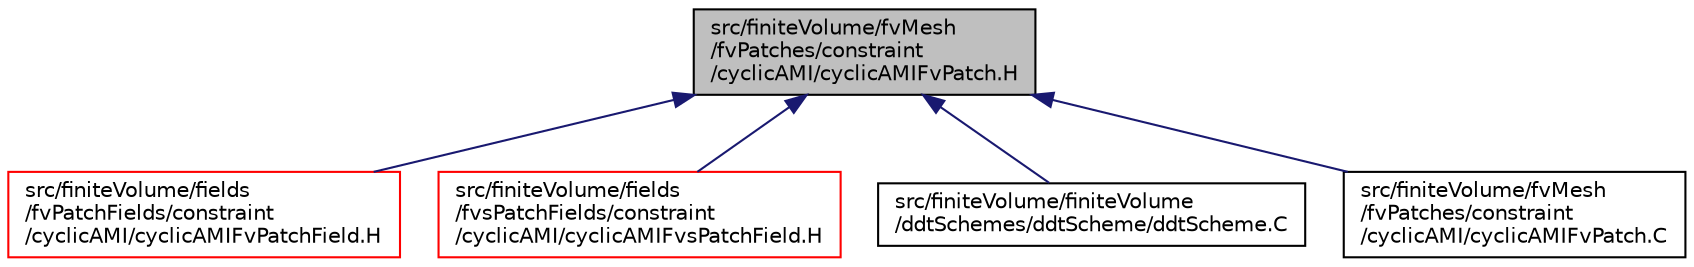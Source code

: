 digraph "src/finiteVolume/fvMesh/fvPatches/constraint/cyclicAMI/cyclicAMIFvPatch.H"
{
  bgcolor="transparent";
  edge [fontname="Helvetica",fontsize="10",labelfontname="Helvetica",labelfontsize="10"];
  node [fontname="Helvetica",fontsize="10",shape=record];
  Node1 [label="src/finiteVolume/fvMesh\l/fvPatches/constraint\l/cyclicAMI/cyclicAMIFvPatch.H",height=0.2,width=0.4,color="black", fillcolor="grey75", style="filled", fontcolor="black"];
  Node1 -> Node2 [dir="back",color="midnightblue",fontsize="10",style="solid",fontname="Helvetica"];
  Node2 [label="src/finiteVolume/fields\l/fvPatchFields/constraint\l/cyclicAMI/cyclicAMIFvPatchField.H",height=0.2,width=0.4,color="red",URL="$a05336.html"];
  Node1 -> Node3 [dir="back",color="midnightblue",fontsize="10",style="solid",fontname="Helvetica"];
  Node3 [label="src/finiteVolume/fields\l/fvsPatchFields/constraint\l/cyclicAMI/cyclicAMIFvsPatchField.H",height=0.2,width=0.4,color="red",URL="$a05676.html"];
  Node1 -> Node4 [dir="back",color="midnightblue",fontsize="10",style="solid",fontname="Helvetica"];
  Node4 [label="src/finiteVolume/finiteVolume\l/ddtSchemes/ddtScheme/ddtScheme.C",height=0.2,width=0.4,color="black",URL="$a05770.html"];
  Node1 -> Node5 [dir="back",color="midnightblue",fontsize="10",style="solid",fontname="Helvetica"];
  Node5 [label="src/finiteVolume/fvMesh\l/fvPatches/constraint\l/cyclicAMI/cyclicAMIFvPatch.C",height=0.2,width=0.4,color="black",URL="$a06019.html"];
}

